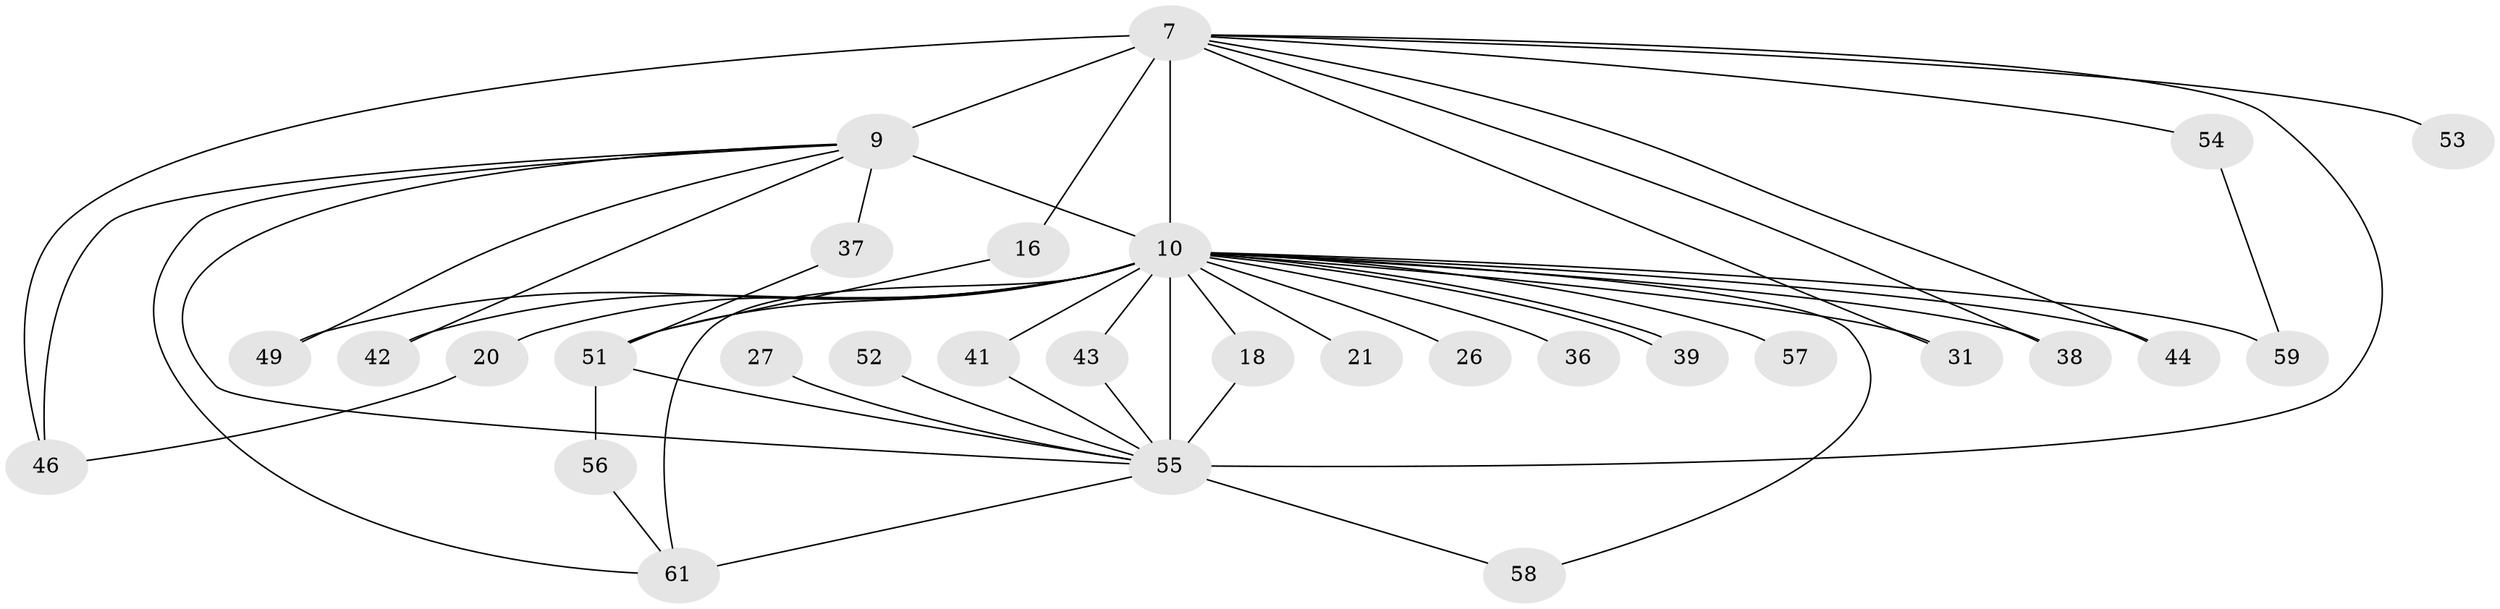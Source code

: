 // original degree distribution, {16: 0.03278688524590164, 20: 0.04918032786885246, 13: 0.04918032786885246, 17: 0.01639344262295082, 14: 0.01639344262295082, 4: 0.08196721311475409, 5: 0.03278688524590164, 2: 0.5901639344262295, 3: 0.09836065573770492, 6: 0.03278688524590164}
// Generated by graph-tools (version 1.1) at 2025/45/03/09/25 04:45:16]
// undirected, 30 vertices, 51 edges
graph export_dot {
graph [start="1"]
  node [color=gray90,style=filled];
  7 [super="+2"];
  9 [super="+5"];
  10 [super="+6+4"];
  16;
  18;
  20;
  21;
  26;
  27;
  31;
  36;
  37;
  38;
  39;
  41;
  42;
  43;
  44;
  46 [super="+22"];
  49;
  51 [super="+24+48+29"];
  52;
  53;
  54;
  55 [super="+35+40"];
  56;
  57;
  58;
  59 [super="+30"];
  61 [super="+50+60+32"];
  7 -- 9 [weight=4];
  7 -- 10 [weight=8];
  7 -- 16;
  7 -- 46;
  7 -- 53 [weight=2];
  7 -- 31;
  7 -- 38;
  7 -- 44;
  7 -- 54;
  7 -- 55 [weight=7];
  9 -- 10 [weight=8];
  9 -- 42;
  9 -- 37;
  9 -- 49;
  9 -- 46;
  9 -- 61 [weight=4];
  9 -- 55 [weight=4];
  10 -- 31;
  10 -- 36 [weight=2];
  10 -- 39;
  10 -- 39;
  10 -- 41;
  10 -- 42;
  10 -- 57 [weight=2];
  10 -- 18;
  10 -- 26 [weight=2];
  10 -- 59 [weight=3];
  10 -- 51 [weight=5];
  10 -- 20 [weight=2];
  10 -- 21 [weight=2];
  10 -- 38;
  10 -- 43;
  10 -- 44;
  10 -- 49;
  10 -- 55 [weight=14];
  10 -- 58;
  10 -- 61 [weight=6];
  16 -- 51;
  18 -- 55;
  20 -- 46;
  27 -- 55 [weight=2];
  37 -- 51;
  41 -- 55;
  43 -- 55;
  51 -- 56;
  51 -- 55 [weight=2];
  52 -- 55 [weight=2];
  54 -- 59;
  55 -- 58;
  55 -- 61;
  56 -- 61;
}
